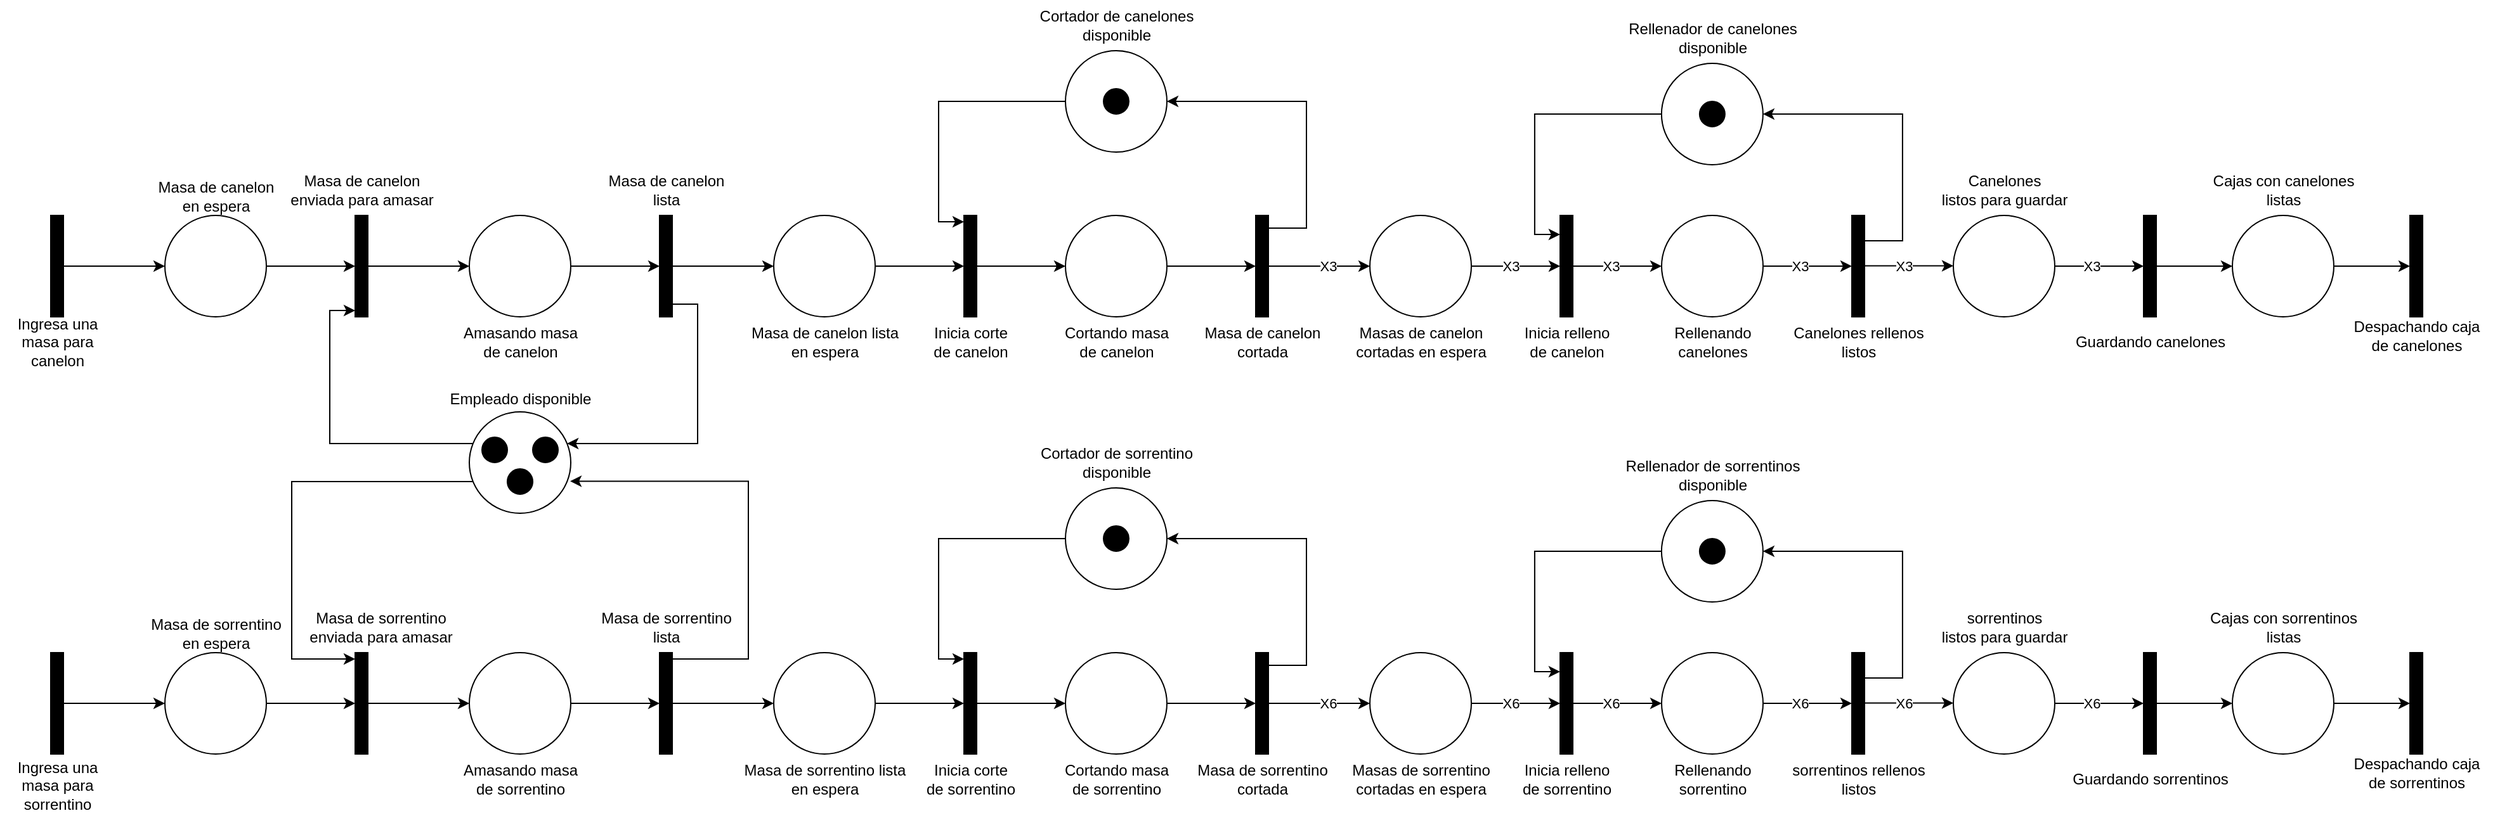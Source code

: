 <mxfile version="24.8.3">
  <diagram name="Page-1" id="ezrzcMbxNbt7FEVQFdce">
    <mxGraphModel dx="2607" dy="1318" grid="1" gridSize="10" guides="1" tooltips="1" connect="1" arrows="1" fold="1" page="1" pageScale="1" pageWidth="1400" pageHeight="850" math="0" shadow="0">
      <root>
        <mxCell id="0" />
        <mxCell id="1" parent="0" />
        <mxCell id="zFvjHUXD-oqokfdrNkOI-3" value="" style="edgeStyle=orthogonalEdgeStyle;rounded=0;orthogonalLoop=1;jettySize=auto;html=1;curved=0;" edge="1" parent="1" source="zFvjHUXD-oqokfdrNkOI-1" target="zFvjHUXD-oqokfdrNkOI-2">
          <mxGeometry relative="1" as="geometry" />
        </mxCell>
        <mxCell id="zFvjHUXD-oqokfdrNkOI-1" value="" style="html=1;points=[[0,0,0,0,5],[0,1,0,0,-5],[1,0,0,0,5],[1,1,0,0,-5]];perimeter=orthogonalPerimeter;outlineConnect=0;targetShapes=umlLifeline;portConstraint=eastwest;newEdgeStyle={&quot;curved&quot;:0,&quot;rounded&quot;:0};fillColor=#000000;" vertex="1" parent="1">
          <mxGeometry x="530" y="190" width="10" height="80" as="geometry" />
        </mxCell>
        <mxCell id="zFvjHUXD-oqokfdrNkOI-5" value="" style="edgeStyle=orthogonalEdgeStyle;rounded=0;orthogonalLoop=1;jettySize=auto;html=1;" edge="1" parent="1" source="zFvjHUXD-oqokfdrNkOI-2" target="zFvjHUXD-oqokfdrNkOI-4">
          <mxGeometry relative="1" as="geometry" />
        </mxCell>
        <mxCell id="zFvjHUXD-oqokfdrNkOI-2" value="" style="ellipse;whiteSpace=wrap;html=1;aspect=fixed;" vertex="1" parent="1">
          <mxGeometry x="620" y="190" width="80" height="80" as="geometry" />
        </mxCell>
        <mxCell id="zFvjHUXD-oqokfdrNkOI-9" value="" style="edgeStyle=orthogonalEdgeStyle;rounded=0;orthogonalLoop=1;jettySize=auto;html=1;curved=0;" edge="1" parent="1" source="zFvjHUXD-oqokfdrNkOI-4" target="zFvjHUXD-oqokfdrNkOI-7">
          <mxGeometry relative="1" as="geometry" />
        </mxCell>
        <mxCell id="zFvjHUXD-oqokfdrNkOI-4" value="" style="html=1;points=[[0,0,0,0,5],[0,1,0,0,-5],[1,0,0,0,5],[1,1,0,0,-5]];perimeter=orthogonalPerimeter;outlineConnect=0;targetShapes=umlLifeline;portConstraint=eastwest;newEdgeStyle={&quot;curved&quot;:0,&quot;rounded&quot;:0};fillColor=#000000;" vertex="1" parent="1">
          <mxGeometry x="770" y="190" width="10" height="80" as="geometry" />
        </mxCell>
        <mxCell id="zFvjHUXD-oqokfdrNkOI-6" value="" style="edgeStyle=orthogonalEdgeStyle;rounded=0;orthogonalLoop=1;jettySize=auto;html=1;" edge="1" source="zFvjHUXD-oqokfdrNkOI-7" target="zFvjHUXD-oqokfdrNkOI-8" parent="1">
          <mxGeometry relative="1" as="geometry" />
        </mxCell>
        <mxCell id="zFvjHUXD-oqokfdrNkOI-7" value="" style="ellipse;whiteSpace=wrap;html=1;aspect=fixed;" vertex="1" parent="1">
          <mxGeometry x="860" y="190" width="80" height="80" as="geometry" />
        </mxCell>
        <mxCell id="zFvjHUXD-oqokfdrNkOI-17" style="edgeStyle=orthogonalEdgeStyle;rounded=0;orthogonalLoop=1;jettySize=auto;html=1;curved=0;" edge="1" parent="1" source="zFvjHUXD-oqokfdrNkOI-8" target="zFvjHUXD-oqokfdrNkOI-10">
          <mxGeometry relative="1" as="geometry">
            <Array as="points">
              <mxPoint x="1040" y="260" />
              <mxPoint x="1040" y="370" />
            </Array>
          </mxGeometry>
        </mxCell>
        <mxCell id="zFvjHUXD-oqokfdrNkOI-21" value="" style="edgeStyle=orthogonalEdgeStyle;rounded=0;orthogonalLoop=1;jettySize=auto;html=1;curved=0;" edge="1" parent="1" source="zFvjHUXD-oqokfdrNkOI-8" target="zFvjHUXD-oqokfdrNkOI-18">
          <mxGeometry relative="1" as="geometry" />
        </mxCell>
        <mxCell id="zFvjHUXD-oqokfdrNkOI-8" value="" style="html=1;points=[[0,0,0,0,5],[0,1,0,0,-5],[1,0,0,0,5],[1,1,0,0,-5]];perimeter=orthogonalPerimeter;outlineConnect=0;targetShapes=umlLifeline;portConstraint=eastwest;newEdgeStyle={&quot;curved&quot;:0,&quot;rounded&quot;:0};fillColor=#000000;" vertex="1" parent="1">
          <mxGeometry x="1010" y="190" width="10" height="80" as="geometry" />
        </mxCell>
        <mxCell id="zFvjHUXD-oqokfdrNkOI-10" value="" style="ellipse;whiteSpace=wrap;html=1;aspect=fixed;" vertex="1" parent="1">
          <mxGeometry x="860" y="345" width="80" height="80" as="geometry" />
        </mxCell>
        <mxCell id="zFvjHUXD-oqokfdrNkOI-11" value="" style="ellipse;whiteSpace=wrap;html=1;aspect=fixed;fillColor=#000000;" vertex="1" parent="1">
          <mxGeometry x="870" y="365" width="20" height="20" as="geometry" />
        </mxCell>
        <mxCell id="zFvjHUXD-oqokfdrNkOI-12" value="" style="ellipse;whiteSpace=wrap;html=1;aspect=fixed;fillColor=#000000;" vertex="1" parent="1">
          <mxGeometry x="910" y="365" width="20" height="20" as="geometry" />
        </mxCell>
        <mxCell id="zFvjHUXD-oqokfdrNkOI-15" value="" style="ellipse;whiteSpace=wrap;html=1;aspect=fixed;fillColor=#000000;" vertex="1" parent="1">
          <mxGeometry x="890" y="390" width="20" height="20" as="geometry" />
        </mxCell>
        <mxCell id="zFvjHUXD-oqokfdrNkOI-16" style="edgeStyle=orthogonalEdgeStyle;rounded=0;orthogonalLoop=1;jettySize=auto;html=1;entryX=0;entryY=1;entryDx=0;entryDy=-5;entryPerimeter=0;" edge="1" parent="1" source="zFvjHUXD-oqokfdrNkOI-10" target="zFvjHUXD-oqokfdrNkOI-4">
          <mxGeometry relative="1" as="geometry">
            <Array as="points">
              <mxPoint x="750" y="370" />
              <mxPoint x="750" y="265" />
            </Array>
          </mxGeometry>
        </mxCell>
        <mxCell id="zFvjHUXD-oqokfdrNkOI-18" value="" style="ellipse;whiteSpace=wrap;html=1;aspect=fixed;" vertex="1" parent="1">
          <mxGeometry x="1100" y="190" width="80" height="80" as="geometry" />
        </mxCell>
        <mxCell id="zFvjHUXD-oqokfdrNkOI-19" value="" style="edgeStyle=orthogonalEdgeStyle;rounded=0;orthogonalLoop=1;jettySize=auto;html=1;" edge="1" source="zFvjHUXD-oqokfdrNkOI-18" target="zFvjHUXD-oqokfdrNkOI-20" parent="1">
          <mxGeometry relative="1" as="geometry" />
        </mxCell>
        <mxCell id="zFvjHUXD-oqokfdrNkOI-25" value="" style="edgeStyle=orthogonalEdgeStyle;rounded=0;orthogonalLoop=1;jettySize=auto;html=1;curved=0;" edge="1" parent="1" source="zFvjHUXD-oqokfdrNkOI-20" target="zFvjHUXD-oqokfdrNkOI-22">
          <mxGeometry relative="1" as="geometry" />
        </mxCell>
        <mxCell id="zFvjHUXD-oqokfdrNkOI-20" value="" style="html=1;points=[[0,0,0,0,5],[0,1,0,0,-5],[1,0,0,0,5],[1,1,0,0,-5]];perimeter=orthogonalPerimeter;outlineConnect=0;targetShapes=umlLifeline;portConstraint=eastwest;newEdgeStyle={&quot;curved&quot;:0,&quot;rounded&quot;:0};fillColor=#000000;" vertex="1" parent="1">
          <mxGeometry x="1250" y="190" width="10" height="80" as="geometry" />
        </mxCell>
        <mxCell id="zFvjHUXD-oqokfdrNkOI-22" value="" style="ellipse;whiteSpace=wrap;html=1;aspect=fixed;" vertex="1" parent="1">
          <mxGeometry x="1330" y="190" width="80" height="80" as="geometry" />
        </mxCell>
        <mxCell id="zFvjHUXD-oqokfdrNkOI-23" value="" style="edgeStyle=orthogonalEdgeStyle;rounded=0;orthogonalLoop=1;jettySize=auto;html=1;" edge="1" parent="1" source="zFvjHUXD-oqokfdrNkOI-22" target="zFvjHUXD-oqokfdrNkOI-24">
          <mxGeometry relative="1" as="geometry" />
        </mxCell>
        <mxCell id="zFvjHUXD-oqokfdrNkOI-28" style="edgeStyle=orthogonalEdgeStyle;rounded=0;orthogonalLoop=1;jettySize=auto;html=1;curved=0;entryX=1;entryY=0.5;entryDx=0;entryDy=0;" edge="1" parent="1" source="zFvjHUXD-oqokfdrNkOI-24" target="zFvjHUXD-oqokfdrNkOI-26">
          <mxGeometry relative="1" as="geometry">
            <Array as="points">
              <mxPoint x="1520" y="200" />
              <mxPoint x="1520" y="100" />
            </Array>
          </mxGeometry>
        </mxCell>
        <mxCell id="zFvjHUXD-oqokfdrNkOI-36" value="" style="edgeStyle=orthogonalEdgeStyle;rounded=0;orthogonalLoop=1;jettySize=auto;html=1;curved=0;" edge="1" parent="1" source="zFvjHUXD-oqokfdrNkOI-24" target="zFvjHUXD-oqokfdrNkOI-33">
          <mxGeometry relative="1" as="geometry" />
        </mxCell>
        <mxCell id="zFvjHUXD-oqokfdrNkOI-47" value="X3" style="edgeLabel;html=1;align=center;verticalAlign=middle;resizable=0;points=[];" vertex="1" connectable="0" parent="zFvjHUXD-oqokfdrNkOI-36">
          <mxGeometry x="0.175" relative="1" as="geometry">
            <mxPoint as="offset" />
          </mxGeometry>
        </mxCell>
        <mxCell id="zFvjHUXD-oqokfdrNkOI-24" value="" style="html=1;points=[[0,0,0,0,5],[0,1,0,0,-5],[1,0,0,0,5],[1,1,0,0,-5]];perimeter=orthogonalPerimeter;outlineConnect=0;targetShapes=umlLifeline;portConstraint=eastwest;newEdgeStyle={&quot;curved&quot;:0,&quot;rounded&quot;:0};fillColor=#000000;" vertex="1" parent="1">
          <mxGeometry x="1480" y="190" width="10" height="80" as="geometry" />
        </mxCell>
        <mxCell id="zFvjHUXD-oqokfdrNkOI-26" value="" style="ellipse;whiteSpace=wrap;html=1;aspect=fixed;" vertex="1" parent="1">
          <mxGeometry x="1330" y="60" width="80" height="80" as="geometry" />
        </mxCell>
        <mxCell id="zFvjHUXD-oqokfdrNkOI-27" value="" style="ellipse;whiteSpace=wrap;html=1;aspect=fixed;fillColor=#000000;" vertex="1" parent="1">
          <mxGeometry x="1360" y="90" width="20" height="20" as="geometry" />
        </mxCell>
        <mxCell id="zFvjHUXD-oqokfdrNkOI-29" style="edgeStyle=orthogonalEdgeStyle;rounded=0;orthogonalLoop=1;jettySize=auto;html=1;entryX=0;entryY=0;entryDx=0;entryDy=5;entryPerimeter=0;" edge="1" parent="1" source="zFvjHUXD-oqokfdrNkOI-26" target="zFvjHUXD-oqokfdrNkOI-20">
          <mxGeometry relative="1" as="geometry">
            <Array as="points">
              <mxPoint x="1230" y="100" />
              <mxPoint x="1230" y="195" />
            </Array>
          </mxGeometry>
        </mxCell>
        <mxCell id="zFvjHUXD-oqokfdrNkOI-33" value="" style="ellipse;whiteSpace=wrap;html=1;aspect=fixed;" vertex="1" parent="1">
          <mxGeometry x="1570" y="190" width="80" height="80" as="geometry" />
        </mxCell>
        <mxCell id="zFvjHUXD-oqokfdrNkOI-34" value="" style="edgeStyle=orthogonalEdgeStyle;rounded=0;orthogonalLoop=1;jettySize=auto;html=1;" edge="1" source="zFvjHUXD-oqokfdrNkOI-33" target="zFvjHUXD-oqokfdrNkOI-35" parent="1">
          <mxGeometry relative="1" as="geometry" />
        </mxCell>
        <mxCell id="zFvjHUXD-oqokfdrNkOI-48" value="X3" style="edgeLabel;html=1;align=center;verticalAlign=middle;resizable=0;points=[];" vertex="1" connectable="0" parent="zFvjHUXD-oqokfdrNkOI-34">
          <mxGeometry x="-0.133" y="-1" relative="1" as="geometry">
            <mxPoint y="-1" as="offset" />
          </mxGeometry>
        </mxCell>
        <mxCell id="zFvjHUXD-oqokfdrNkOI-40" value="" style="edgeStyle=orthogonalEdgeStyle;rounded=0;orthogonalLoop=1;jettySize=auto;html=1;curved=0;" edge="1" parent="1" source="zFvjHUXD-oqokfdrNkOI-35" target="zFvjHUXD-oqokfdrNkOI-37">
          <mxGeometry relative="1" as="geometry" />
        </mxCell>
        <mxCell id="zFvjHUXD-oqokfdrNkOI-50" value="X3" style="edgeLabel;html=1;align=center;verticalAlign=middle;resizable=0;points=[];" vertex="1" connectable="0" parent="zFvjHUXD-oqokfdrNkOI-40">
          <mxGeometry x="-0.147" y="1" relative="1" as="geometry">
            <mxPoint y="1" as="offset" />
          </mxGeometry>
        </mxCell>
        <mxCell id="zFvjHUXD-oqokfdrNkOI-35" value="" style="html=1;points=[[0,0,0,0,5],[0,1,0,0,-5],[1,0,0,0,5],[1,1,0,0,-5]];perimeter=orthogonalPerimeter;outlineConnect=0;targetShapes=umlLifeline;portConstraint=eastwest;newEdgeStyle={&quot;curved&quot;:0,&quot;rounded&quot;:0};fillColor=#000000;" vertex="1" parent="1">
          <mxGeometry x="1720" y="190" width="10" height="80" as="geometry" />
        </mxCell>
        <mxCell id="zFvjHUXD-oqokfdrNkOI-37" value="" style="ellipse;whiteSpace=wrap;html=1;aspect=fixed;" vertex="1" parent="1">
          <mxGeometry x="1800" y="190" width="80" height="80" as="geometry" />
        </mxCell>
        <mxCell id="zFvjHUXD-oqokfdrNkOI-38" value="" style="edgeStyle=orthogonalEdgeStyle;rounded=0;orthogonalLoop=1;jettySize=auto;html=1;" edge="1" source="zFvjHUXD-oqokfdrNkOI-37" target="zFvjHUXD-oqokfdrNkOI-39" parent="1">
          <mxGeometry relative="1" as="geometry" />
        </mxCell>
        <mxCell id="zFvjHUXD-oqokfdrNkOI-52" value="X3" style="edgeLabel;html=1;align=center;verticalAlign=middle;resizable=0;points=[];" vertex="1" connectable="0" parent="zFvjHUXD-oqokfdrNkOI-38">
          <mxGeometry x="-0.174" relative="1" as="geometry">
            <mxPoint as="offset" />
          </mxGeometry>
        </mxCell>
        <mxCell id="zFvjHUXD-oqokfdrNkOI-39" value="" style="html=1;points=[[0,0,0,0,5],[0,1,0,0,-5],[1,0,0,0,5],[1,1,0,0,-5]];perimeter=orthogonalPerimeter;outlineConnect=0;targetShapes=umlLifeline;portConstraint=eastwest;newEdgeStyle={&quot;curved&quot;:0,&quot;rounded&quot;:0};fillColor=#000000;" vertex="1" parent="1">
          <mxGeometry x="1950" y="190" width="10" height="80" as="geometry" />
        </mxCell>
        <mxCell id="zFvjHUXD-oqokfdrNkOI-41" style="edgeStyle=orthogonalEdgeStyle;rounded=0;orthogonalLoop=1;jettySize=auto;html=1;curved=0;entryX=1;entryY=0.5;entryDx=0;entryDy=0;" edge="1" target="zFvjHUXD-oqokfdrNkOI-42" parent="1">
          <mxGeometry relative="1" as="geometry">
            <mxPoint x="1959.94" y="210" as="sourcePoint" />
            <Array as="points">
              <mxPoint x="1989.94" y="210" />
              <mxPoint x="1989.94" y="110" />
            </Array>
          </mxGeometry>
        </mxCell>
        <mxCell id="zFvjHUXD-oqokfdrNkOI-42" value="" style="ellipse;whiteSpace=wrap;html=1;aspect=fixed;" vertex="1" parent="1">
          <mxGeometry x="1799.94" y="70" width="80" height="80" as="geometry" />
        </mxCell>
        <mxCell id="zFvjHUXD-oqokfdrNkOI-44" style="edgeStyle=orthogonalEdgeStyle;rounded=0;orthogonalLoop=1;jettySize=auto;html=1;entryX=0;entryY=0;entryDx=0;entryDy=5;entryPerimeter=0;" edge="1" source="zFvjHUXD-oqokfdrNkOI-42" parent="1">
          <mxGeometry relative="1" as="geometry">
            <mxPoint x="1719.94" y="205" as="targetPoint" />
            <Array as="points">
              <mxPoint x="1699.94" y="110" />
              <mxPoint x="1699.94" y="205" />
            </Array>
          </mxGeometry>
        </mxCell>
        <mxCell id="zFvjHUXD-oqokfdrNkOI-46" value="" style="ellipse;whiteSpace=wrap;html=1;aspect=fixed;fillColor=#000000;" vertex="1" parent="1">
          <mxGeometry x="1829.94" y="100" width="20" height="20" as="geometry" />
        </mxCell>
        <mxCell id="zFvjHUXD-oqokfdrNkOI-57" value="" style="ellipse;whiteSpace=wrap;html=1;aspect=fixed;" vertex="1" parent="1">
          <mxGeometry x="2030" y="190" width="80" height="80" as="geometry" />
        </mxCell>
        <mxCell id="zFvjHUXD-oqokfdrNkOI-58" value="" style="edgeStyle=orthogonalEdgeStyle;rounded=0;orthogonalLoop=1;jettySize=auto;html=1;" edge="1" source="zFvjHUXD-oqokfdrNkOI-57" target="zFvjHUXD-oqokfdrNkOI-60" parent="1">
          <mxGeometry relative="1" as="geometry" />
        </mxCell>
        <mxCell id="zFvjHUXD-oqokfdrNkOI-59" value="X3" style="edgeLabel;html=1;align=center;verticalAlign=middle;resizable=0;points=[];" vertex="1" connectable="0" parent="zFvjHUXD-oqokfdrNkOI-58">
          <mxGeometry x="-0.174" relative="1" as="geometry">
            <mxPoint as="offset" />
          </mxGeometry>
        </mxCell>
        <mxCell id="zFvjHUXD-oqokfdrNkOI-66" value="" style="edgeStyle=orthogonalEdgeStyle;rounded=0;orthogonalLoop=1;jettySize=auto;html=1;curved=0;" edge="1" parent="1" source="zFvjHUXD-oqokfdrNkOI-60" target="zFvjHUXD-oqokfdrNkOI-65">
          <mxGeometry relative="1" as="geometry" />
        </mxCell>
        <mxCell id="zFvjHUXD-oqokfdrNkOI-60" value="" style="html=1;points=[[0,0,0,0,5],[0,1,0,0,-5],[1,0,0,0,5],[1,1,0,0,-5]];perimeter=orthogonalPerimeter;outlineConnect=0;targetShapes=umlLifeline;portConstraint=eastwest;newEdgeStyle={&quot;curved&quot;:0,&quot;rounded&quot;:0};fillColor=#000000;" vertex="1" parent="1">
          <mxGeometry x="2180" y="190" width="10" height="80" as="geometry" />
        </mxCell>
        <mxCell id="zFvjHUXD-oqokfdrNkOI-63" value="" style="edgeStyle=orthogonalEdgeStyle;rounded=0;orthogonalLoop=1;jettySize=auto;html=1;" edge="1" parent="1">
          <mxGeometry relative="1" as="geometry">
            <mxPoint x="1960" y="229.76" as="sourcePoint" />
            <mxPoint x="2030" y="229.76" as="targetPoint" />
          </mxGeometry>
        </mxCell>
        <mxCell id="zFvjHUXD-oqokfdrNkOI-64" value="X3" style="edgeLabel;html=1;align=center;verticalAlign=middle;resizable=0;points=[];" vertex="1" connectable="0" parent="zFvjHUXD-oqokfdrNkOI-63">
          <mxGeometry x="-0.133" y="-1" relative="1" as="geometry">
            <mxPoint y="-1" as="offset" />
          </mxGeometry>
        </mxCell>
        <mxCell id="zFvjHUXD-oqokfdrNkOI-68" value="" style="edgeStyle=orthogonalEdgeStyle;rounded=0;orthogonalLoop=1;jettySize=auto;html=1;" edge="1" parent="1" source="zFvjHUXD-oqokfdrNkOI-65" target="zFvjHUXD-oqokfdrNkOI-67">
          <mxGeometry relative="1" as="geometry" />
        </mxCell>
        <mxCell id="zFvjHUXD-oqokfdrNkOI-65" value="" style="ellipse;whiteSpace=wrap;html=1;aspect=fixed;" vertex="1" parent="1">
          <mxGeometry x="2250" y="190" width="80" height="80" as="geometry" />
        </mxCell>
        <mxCell id="zFvjHUXD-oqokfdrNkOI-67" value="" style="html=1;points=[[0,0,0,0,5],[0,1,0,0,-5],[1,0,0,0,5],[1,1,0,0,-5]];perimeter=orthogonalPerimeter;outlineConnect=0;targetShapes=umlLifeline;portConstraint=eastwest;newEdgeStyle={&quot;curved&quot;:0,&quot;rounded&quot;:0};fillColor=#000000;" vertex="1" parent="1">
          <mxGeometry x="2390" y="190" width="10" height="80" as="geometry" />
        </mxCell>
        <mxCell id="zFvjHUXD-oqokfdrNkOI-116" value="&lt;div&gt;Ingresa una&lt;/div&gt;&lt;div&gt;masa para&lt;/div&gt;&lt;div&gt;canelon&lt;br&gt;&lt;/div&gt;" style="text;html=1;align=center;verticalAlign=middle;resizable=0;points=[];autosize=1;strokeColor=none;fillColor=none;" vertex="1" parent="1">
          <mxGeometry x="490" y="260" width="90" height="60" as="geometry" />
        </mxCell>
        <mxCell id="zFvjHUXD-oqokfdrNkOI-117" value="&lt;div&gt;Masa de canelon&lt;/div&gt;&lt;div&gt;en espera&lt;/div&gt;" style="text;html=1;align=center;verticalAlign=middle;resizable=0;points=[];autosize=1;strokeColor=none;fillColor=none;" vertex="1" parent="1">
          <mxGeometry x="600" y="155" width="120" height="40" as="geometry" />
        </mxCell>
        <mxCell id="zFvjHUXD-oqokfdrNkOI-118" value="&lt;div&gt;Masa de canelon&lt;/div&gt;&lt;div&gt;enviada para amasar&lt;br&gt;&lt;/div&gt;" style="text;html=1;align=center;verticalAlign=middle;resizable=0;points=[];autosize=1;strokeColor=none;fillColor=none;" vertex="1" parent="1">
          <mxGeometry x="705" y="150" width="140" height="40" as="geometry" />
        </mxCell>
        <mxCell id="zFvjHUXD-oqokfdrNkOI-119" value="&lt;div&gt;Amasando masa&lt;/div&gt;&lt;div&gt;de canelon&lt;br&gt;&lt;/div&gt;" style="text;html=1;align=center;verticalAlign=middle;resizable=0;points=[];autosize=1;strokeColor=none;fillColor=none;" vertex="1" parent="1">
          <mxGeometry x="840" y="270" width="120" height="40" as="geometry" />
        </mxCell>
        <mxCell id="zFvjHUXD-oqokfdrNkOI-120" value="&lt;div&gt;Masa de canelon&lt;/div&gt;&lt;div&gt;lista&lt;br&gt;&lt;/div&gt;" style="text;html=1;align=center;verticalAlign=middle;resizable=0;points=[];autosize=1;strokeColor=none;fillColor=none;" vertex="1" parent="1">
          <mxGeometry x="955" y="150" width="120" height="40" as="geometry" />
        </mxCell>
        <mxCell id="zFvjHUXD-oqokfdrNkOI-121" value="&lt;div&gt;Masa de canelon lista&lt;br&gt;&lt;/div&gt;&lt;div&gt;en espera&lt;/div&gt;" style="text;html=1;align=center;verticalAlign=middle;resizable=0;points=[];autosize=1;strokeColor=none;fillColor=none;" vertex="1" parent="1">
          <mxGeometry x="1070" y="270" width="140" height="40" as="geometry" />
        </mxCell>
        <mxCell id="zFvjHUXD-oqokfdrNkOI-122" value="Empleado disponible" style="text;html=1;align=center;verticalAlign=middle;resizable=0;points=[];autosize=1;strokeColor=none;fillColor=none;" vertex="1" parent="1">
          <mxGeometry x="830" y="320" width="140" height="30" as="geometry" />
        </mxCell>
        <mxCell id="zFvjHUXD-oqokfdrNkOI-123" value="&lt;div&gt;Inicia corte&lt;/div&gt;&lt;div&gt;de canelon&lt;br&gt;&lt;/div&gt;" style="text;html=1;align=center;verticalAlign=middle;resizable=0;points=[];autosize=1;strokeColor=none;fillColor=none;" vertex="1" parent="1">
          <mxGeometry x="1215" y="270" width="80" height="40" as="geometry" />
        </mxCell>
        <mxCell id="zFvjHUXD-oqokfdrNkOI-124" value="&lt;div&gt;Cortando masa&lt;/div&gt;&lt;div&gt;de canelon&lt;br&gt;&lt;/div&gt;" style="text;html=1;align=center;verticalAlign=middle;resizable=0;points=[];autosize=1;strokeColor=none;fillColor=none;" vertex="1" parent="1">
          <mxGeometry x="1315" y="270" width="110" height="40" as="geometry" />
        </mxCell>
        <mxCell id="zFvjHUXD-oqokfdrNkOI-126" value="&lt;div&gt;Masa de canelon&lt;/div&gt;&lt;div&gt;cortada&lt;br&gt;&lt;/div&gt;" style="text;html=1;align=center;verticalAlign=middle;resizable=0;points=[];autosize=1;strokeColor=none;fillColor=none;" vertex="1" parent="1">
          <mxGeometry x="1425" y="270" width="120" height="40" as="geometry" />
        </mxCell>
        <mxCell id="zFvjHUXD-oqokfdrNkOI-127" value="&lt;div&gt;Cortador de canelones&lt;/div&gt;&lt;div&gt;disponible&lt;br&gt;&lt;/div&gt;" style="text;html=1;align=center;verticalAlign=middle;resizable=0;points=[];autosize=1;strokeColor=none;fillColor=none;" vertex="1" parent="1">
          <mxGeometry x="1295" y="20" width="150" height="40" as="geometry" />
        </mxCell>
        <mxCell id="zFvjHUXD-oqokfdrNkOI-128" value="&lt;div&gt;Masas de canelon&lt;/div&gt;&lt;div&gt;cortadas en espera&lt;br&gt;&lt;/div&gt;" style="text;html=1;align=center;verticalAlign=middle;resizable=0;points=[];autosize=1;strokeColor=none;fillColor=none;" vertex="1" parent="1">
          <mxGeometry x="1545" y="270" width="130" height="40" as="geometry" />
        </mxCell>
        <mxCell id="zFvjHUXD-oqokfdrNkOI-129" value="&lt;div&gt;Inicia relleno&lt;/div&gt;&lt;div&gt;de canelon&lt;br&gt;&lt;/div&gt;" style="text;html=1;align=center;verticalAlign=middle;resizable=0;points=[];autosize=1;strokeColor=none;fillColor=none;" vertex="1" parent="1">
          <mxGeometry x="1680" y="270" width="90" height="40" as="geometry" />
        </mxCell>
        <mxCell id="zFvjHUXD-oqokfdrNkOI-130" value="&lt;div&gt;Rellenando&lt;/div&gt;&lt;div&gt;canelones&lt;br&gt;&lt;/div&gt;" style="text;html=1;align=center;verticalAlign=middle;resizable=0;points=[];autosize=1;strokeColor=none;fillColor=none;" vertex="1" parent="1">
          <mxGeometry x="1795" y="270" width="90" height="40" as="geometry" />
        </mxCell>
        <mxCell id="zFvjHUXD-oqokfdrNkOI-131" value="&lt;div&gt;Canelones rellenos&lt;/div&gt;&lt;div&gt;listos&lt;br&gt;&lt;/div&gt;" style="text;html=1;align=center;verticalAlign=middle;resizable=0;points=[];autosize=1;strokeColor=none;fillColor=none;" vertex="1" parent="1">
          <mxGeometry x="1890" y="270" width="130" height="40" as="geometry" />
        </mxCell>
        <mxCell id="zFvjHUXD-oqokfdrNkOI-132" value="&lt;div&gt;Rellenador de canelones&lt;/div&gt;&lt;div&gt;disponible&lt;br&gt;&lt;/div&gt;" style="text;html=1;align=center;verticalAlign=middle;resizable=0;points=[];autosize=1;strokeColor=none;fillColor=none;" vertex="1" parent="1">
          <mxGeometry x="1760" y="30" width="160" height="40" as="geometry" />
        </mxCell>
        <mxCell id="zFvjHUXD-oqokfdrNkOI-133" value="&lt;div&gt;Canelones&lt;/div&gt;&lt;div&gt;listos para guardar&lt;br&gt;&lt;/div&gt;" style="text;html=1;align=center;verticalAlign=middle;resizable=0;points=[];autosize=1;strokeColor=none;fillColor=none;" vertex="1" parent="1">
          <mxGeometry x="2005" y="150" width="130" height="40" as="geometry" />
        </mxCell>
        <mxCell id="zFvjHUXD-oqokfdrNkOI-134" value="Guardando canelones" style="text;html=1;align=center;verticalAlign=middle;resizable=0;points=[];autosize=1;strokeColor=none;fillColor=none;" vertex="1" parent="1">
          <mxGeometry x="2110" y="275" width="150" height="30" as="geometry" />
        </mxCell>
        <mxCell id="zFvjHUXD-oqokfdrNkOI-135" value="&lt;div&gt;Cajas con canelones&lt;/div&gt;&lt;div&gt;listas&lt;br&gt;&lt;/div&gt;" style="text;html=1;align=center;verticalAlign=middle;resizable=0;points=[];autosize=1;strokeColor=none;fillColor=none;" vertex="1" parent="1">
          <mxGeometry x="2220" y="150" width="140" height="40" as="geometry" />
        </mxCell>
        <mxCell id="zFvjHUXD-oqokfdrNkOI-136" value="&lt;div&gt;Despachando caja&lt;/div&gt;&lt;div&gt;de canelones&lt;br&gt;&lt;/div&gt;" style="text;html=1;align=center;verticalAlign=middle;resizable=0;points=[];autosize=1;strokeColor=none;fillColor=none;" vertex="1" parent="1">
          <mxGeometry x="2330" y="265" width="130" height="40" as="geometry" />
        </mxCell>
        <mxCell id="zFvjHUXD-oqokfdrNkOI-137" value="" style="edgeStyle=orthogonalEdgeStyle;rounded=0;orthogonalLoop=1;jettySize=auto;html=1;curved=0;" edge="1" parent="1" source="zFvjHUXD-oqokfdrNkOI-138" target="zFvjHUXD-oqokfdrNkOI-140">
          <mxGeometry relative="1" as="geometry" />
        </mxCell>
        <mxCell id="zFvjHUXD-oqokfdrNkOI-138" value="" style="html=1;points=[[0,0,0,0,5],[0,1,0,0,-5],[1,0,0,0,5],[1,1,0,0,-5]];perimeter=orthogonalPerimeter;outlineConnect=0;targetShapes=umlLifeline;portConstraint=eastwest;newEdgeStyle={&quot;curved&quot;:0,&quot;rounded&quot;:0};fillColor=#000000;" vertex="1" parent="1">
          <mxGeometry x="530" y="535" width="10" height="80" as="geometry" />
        </mxCell>
        <mxCell id="zFvjHUXD-oqokfdrNkOI-139" value="" style="edgeStyle=orthogonalEdgeStyle;rounded=0;orthogonalLoop=1;jettySize=auto;html=1;" edge="1" parent="1" source="zFvjHUXD-oqokfdrNkOI-140" target="zFvjHUXD-oqokfdrNkOI-142">
          <mxGeometry relative="1" as="geometry" />
        </mxCell>
        <mxCell id="zFvjHUXD-oqokfdrNkOI-140" value="" style="ellipse;whiteSpace=wrap;html=1;aspect=fixed;" vertex="1" parent="1">
          <mxGeometry x="620" y="535" width="80" height="80" as="geometry" />
        </mxCell>
        <mxCell id="zFvjHUXD-oqokfdrNkOI-141" value="" style="edgeStyle=orthogonalEdgeStyle;rounded=0;orthogonalLoop=1;jettySize=auto;html=1;curved=0;" edge="1" parent="1" source="zFvjHUXD-oqokfdrNkOI-142" target="zFvjHUXD-oqokfdrNkOI-144">
          <mxGeometry relative="1" as="geometry" />
        </mxCell>
        <mxCell id="zFvjHUXD-oqokfdrNkOI-142" value="" style="html=1;points=[[0,0,0,0,5],[0,1,0,0,-5],[1,0,0,0,5],[1,1,0,0,-5]];perimeter=orthogonalPerimeter;outlineConnect=0;targetShapes=umlLifeline;portConstraint=eastwest;newEdgeStyle={&quot;curved&quot;:0,&quot;rounded&quot;:0};fillColor=#000000;" vertex="1" parent="1">
          <mxGeometry x="770" y="535" width="10" height="80" as="geometry" />
        </mxCell>
        <mxCell id="zFvjHUXD-oqokfdrNkOI-143" value="" style="edgeStyle=orthogonalEdgeStyle;rounded=0;orthogonalLoop=1;jettySize=auto;html=1;" edge="1" parent="1" source="zFvjHUXD-oqokfdrNkOI-144" target="zFvjHUXD-oqokfdrNkOI-146">
          <mxGeometry relative="1" as="geometry" />
        </mxCell>
        <mxCell id="zFvjHUXD-oqokfdrNkOI-144" value="" style="ellipse;whiteSpace=wrap;html=1;aspect=fixed;" vertex="1" parent="1">
          <mxGeometry x="860" y="535" width="80" height="80" as="geometry" />
        </mxCell>
        <mxCell id="zFvjHUXD-oqokfdrNkOI-145" value="" style="edgeStyle=orthogonalEdgeStyle;rounded=0;orthogonalLoop=1;jettySize=auto;html=1;curved=0;" edge="1" parent="1" source="zFvjHUXD-oqokfdrNkOI-146" target="zFvjHUXD-oqokfdrNkOI-147">
          <mxGeometry relative="1" as="geometry" />
        </mxCell>
        <mxCell id="zFvjHUXD-oqokfdrNkOI-146" value="" style="html=1;points=[[0,0,0,0,5],[0,1,0,0,-5],[1,0,0,0,5],[1,1,0,0,-5]];perimeter=orthogonalPerimeter;outlineConnect=0;targetShapes=umlLifeline;portConstraint=eastwest;newEdgeStyle={&quot;curved&quot;:0,&quot;rounded&quot;:0};fillColor=#000000;" vertex="1" parent="1">
          <mxGeometry x="1010" y="535" width="10" height="80" as="geometry" />
        </mxCell>
        <mxCell id="zFvjHUXD-oqokfdrNkOI-147" value="" style="ellipse;whiteSpace=wrap;html=1;aspect=fixed;" vertex="1" parent="1">
          <mxGeometry x="1100" y="535" width="80" height="80" as="geometry" />
        </mxCell>
        <mxCell id="zFvjHUXD-oqokfdrNkOI-148" value="" style="edgeStyle=orthogonalEdgeStyle;rounded=0;orthogonalLoop=1;jettySize=auto;html=1;" edge="1" parent="1" source="zFvjHUXD-oqokfdrNkOI-147" target="zFvjHUXD-oqokfdrNkOI-150">
          <mxGeometry relative="1" as="geometry" />
        </mxCell>
        <mxCell id="zFvjHUXD-oqokfdrNkOI-149" value="" style="edgeStyle=orthogonalEdgeStyle;rounded=0;orthogonalLoop=1;jettySize=auto;html=1;curved=0;" edge="1" parent="1" source="zFvjHUXD-oqokfdrNkOI-150" target="zFvjHUXD-oqokfdrNkOI-151">
          <mxGeometry relative="1" as="geometry" />
        </mxCell>
        <mxCell id="zFvjHUXD-oqokfdrNkOI-150" value="" style="html=1;points=[[0,0,0,0,5],[0,1,0,0,-5],[1,0,0,0,5],[1,1,0,0,-5]];perimeter=orthogonalPerimeter;outlineConnect=0;targetShapes=umlLifeline;portConstraint=eastwest;newEdgeStyle={&quot;curved&quot;:0,&quot;rounded&quot;:0};fillColor=#000000;" vertex="1" parent="1">
          <mxGeometry x="1250" y="535" width="10" height="80" as="geometry" />
        </mxCell>
        <mxCell id="zFvjHUXD-oqokfdrNkOI-151" value="" style="ellipse;whiteSpace=wrap;html=1;aspect=fixed;" vertex="1" parent="1">
          <mxGeometry x="1330" y="535" width="80" height="80" as="geometry" />
        </mxCell>
        <mxCell id="zFvjHUXD-oqokfdrNkOI-152" value="" style="edgeStyle=orthogonalEdgeStyle;rounded=0;orthogonalLoop=1;jettySize=auto;html=1;" edge="1" parent="1" source="zFvjHUXD-oqokfdrNkOI-151" target="zFvjHUXD-oqokfdrNkOI-156">
          <mxGeometry relative="1" as="geometry" />
        </mxCell>
        <mxCell id="zFvjHUXD-oqokfdrNkOI-153" style="edgeStyle=orthogonalEdgeStyle;rounded=0;orthogonalLoop=1;jettySize=auto;html=1;curved=0;entryX=1;entryY=0.5;entryDx=0;entryDy=0;" edge="1" parent="1" source="zFvjHUXD-oqokfdrNkOI-156" target="zFvjHUXD-oqokfdrNkOI-157">
          <mxGeometry relative="1" as="geometry">
            <Array as="points">
              <mxPoint x="1520" y="545" />
              <mxPoint x="1520" y="445" />
            </Array>
          </mxGeometry>
        </mxCell>
        <mxCell id="zFvjHUXD-oqokfdrNkOI-154" value="" style="edgeStyle=orthogonalEdgeStyle;rounded=0;orthogonalLoop=1;jettySize=auto;html=1;curved=0;" edge="1" parent="1" source="zFvjHUXD-oqokfdrNkOI-156" target="zFvjHUXD-oqokfdrNkOI-160">
          <mxGeometry relative="1" as="geometry" />
        </mxCell>
        <mxCell id="zFvjHUXD-oqokfdrNkOI-155" value="X6" style="edgeLabel;html=1;align=center;verticalAlign=middle;resizable=0;points=[];" vertex="1" connectable="0" parent="zFvjHUXD-oqokfdrNkOI-154">
          <mxGeometry x="0.175" relative="1" as="geometry">
            <mxPoint as="offset" />
          </mxGeometry>
        </mxCell>
        <mxCell id="zFvjHUXD-oqokfdrNkOI-156" value="" style="html=1;points=[[0,0,0,0,5],[0,1,0,0,-5],[1,0,0,0,5],[1,1,0,0,-5]];perimeter=orthogonalPerimeter;outlineConnect=0;targetShapes=umlLifeline;portConstraint=eastwest;newEdgeStyle={&quot;curved&quot;:0,&quot;rounded&quot;:0};fillColor=#000000;" vertex="1" parent="1">
          <mxGeometry x="1480" y="535" width="10" height="80" as="geometry" />
        </mxCell>
        <mxCell id="zFvjHUXD-oqokfdrNkOI-157" value="" style="ellipse;whiteSpace=wrap;html=1;aspect=fixed;" vertex="1" parent="1">
          <mxGeometry x="1330" y="405" width="80" height="80" as="geometry" />
        </mxCell>
        <mxCell id="zFvjHUXD-oqokfdrNkOI-158" value="" style="ellipse;whiteSpace=wrap;html=1;aspect=fixed;fillColor=#000000;" vertex="1" parent="1">
          <mxGeometry x="1360" y="435" width="20" height="20" as="geometry" />
        </mxCell>
        <mxCell id="zFvjHUXD-oqokfdrNkOI-159" style="edgeStyle=orthogonalEdgeStyle;rounded=0;orthogonalLoop=1;jettySize=auto;html=1;entryX=0;entryY=0;entryDx=0;entryDy=5;entryPerimeter=0;" edge="1" parent="1" source="zFvjHUXD-oqokfdrNkOI-157" target="zFvjHUXD-oqokfdrNkOI-150">
          <mxGeometry relative="1" as="geometry">
            <Array as="points">
              <mxPoint x="1230" y="445" />
              <mxPoint x="1230" y="540" />
            </Array>
          </mxGeometry>
        </mxCell>
        <mxCell id="zFvjHUXD-oqokfdrNkOI-160" value="" style="ellipse;whiteSpace=wrap;html=1;aspect=fixed;" vertex="1" parent="1">
          <mxGeometry x="1570" y="535" width="80" height="80" as="geometry" />
        </mxCell>
        <mxCell id="zFvjHUXD-oqokfdrNkOI-161" value="" style="edgeStyle=orthogonalEdgeStyle;rounded=0;orthogonalLoop=1;jettySize=auto;html=1;" edge="1" parent="1" source="zFvjHUXD-oqokfdrNkOI-160" target="zFvjHUXD-oqokfdrNkOI-165">
          <mxGeometry relative="1" as="geometry" />
        </mxCell>
        <mxCell id="zFvjHUXD-oqokfdrNkOI-162" value="X6" style="edgeLabel;html=1;align=center;verticalAlign=middle;resizable=0;points=[];" vertex="1" connectable="0" parent="zFvjHUXD-oqokfdrNkOI-161">
          <mxGeometry x="-0.133" y="-1" relative="1" as="geometry">
            <mxPoint y="-1" as="offset" />
          </mxGeometry>
        </mxCell>
        <mxCell id="zFvjHUXD-oqokfdrNkOI-163" value="" style="edgeStyle=orthogonalEdgeStyle;rounded=0;orthogonalLoop=1;jettySize=auto;html=1;curved=0;" edge="1" parent="1" source="zFvjHUXD-oqokfdrNkOI-165" target="zFvjHUXD-oqokfdrNkOI-166">
          <mxGeometry relative="1" as="geometry" />
        </mxCell>
        <mxCell id="zFvjHUXD-oqokfdrNkOI-164" value="X6" style="edgeLabel;html=1;align=center;verticalAlign=middle;resizable=0;points=[];" vertex="1" connectable="0" parent="zFvjHUXD-oqokfdrNkOI-163">
          <mxGeometry x="-0.147" y="1" relative="1" as="geometry">
            <mxPoint y="1" as="offset" />
          </mxGeometry>
        </mxCell>
        <mxCell id="zFvjHUXD-oqokfdrNkOI-165" value="" style="html=1;points=[[0,0,0,0,5],[0,1,0,0,-5],[1,0,0,0,5],[1,1,0,0,-5]];perimeter=orthogonalPerimeter;outlineConnect=0;targetShapes=umlLifeline;portConstraint=eastwest;newEdgeStyle={&quot;curved&quot;:0,&quot;rounded&quot;:0};fillColor=#000000;" vertex="1" parent="1">
          <mxGeometry x="1720" y="535" width="10" height="80" as="geometry" />
        </mxCell>
        <mxCell id="zFvjHUXD-oqokfdrNkOI-166" value="" style="ellipse;whiteSpace=wrap;html=1;aspect=fixed;" vertex="1" parent="1">
          <mxGeometry x="1800" y="535" width="80" height="80" as="geometry" />
        </mxCell>
        <mxCell id="zFvjHUXD-oqokfdrNkOI-167" value="" style="edgeStyle=orthogonalEdgeStyle;rounded=0;orthogonalLoop=1;jettySize=auto;html=1;" edge="1" parent="1" source="zFvjHUXD-oqokfdrNkOI-166" target="zFvjHUXD-oqokfdrNkOI-169">
          <mxGeometry relative="1" as="geometry" />
        </mxCell>
        <mxCell id="zFvjHUXD-oqokfdrNkOI-168" value="X6" style="edgeLabel;html=1;align=center;verticalAlign=middle;resizable=0;points=[];" vertex="1" connectable="0" parent="zFvjHUXD-oqokfdrNkOI-167">
          <mxGeometry x="-0.174" relative="1" as="geometry">
            <mxPoint as="offset" />
          </mxGeometry>
        </mxCell>
        <mxCell id="zFvjHUXD-oqokfdrNkOI-169" value="" style="html=1;points=[[0,0,0,0,5],[0,1,0,0,-5],[1,0,0,0,5],[1,1,0,0,-5]];perimeter=orthogonalPerimeter;outlineConnect=0;targetShapes=umlLifeline;portConstraint=eastwest;newEdgeStyle={&quot;curved&quot;:0,&quot;rounded&quot;:0};fillColor=#000000;" vertex="1" parent="1">
          <mxGeometry x="1950" y="535" width="10" height="80" as="geometry" />
        </mxCell>
        <mxCell id="zFvjHUXD-oqokfdrNkOI-170" style="edgeStyle=orthogonalEdgeStyle;rounded=0;orthogonalLoop=1;jettySize=auto;html=1;curved=0;entryX=1;entryY=0.5;entryDx=0;entryDy=0;" edge="1" parent="1" target="zFvjHUXD-oqokfdrNkOI-171">
          <mxGeometry relative="1" as="geometry">
            <mxPoint x="1959.94" y="555" as="sourcePoint" />
            <Array as="points">
              <mxPoint x="1989.94" y="555" />
              <mxPoint x="1989.94" y="455" />
            </Array>
          </mxGeometry>
        </mxCell>
        <mxCell id="zFvjHUXD-oqokfdrNkOI-171" value="" style="ellipse;whiteSpace=wrap;html=1;aspect=fixed;" vertex="1" parent="1">
          <mxGeometry x="1799.94" y="415" width="80" height="80" as="geometry" />
        </mxCell>
        <mxCell id="zFvjHUXD-oqokfdrNkOI-172" style="edgeStyle=orthogonalEdgeStyle;rounded=0;orthogonalLoop=1;jettySize=auto;html=1;entryX=0;entryY=0;entryDx=0;entryDy=5;entryPerimeter=0;" edge="1" parent="1" source="zFvjHUXD-oqokfdrNkOI-171">
          <mxGeometry relative="1" as="geometry">
            <mxPoint x="1719.94" y="550" as="targetPoint" />
            <Array as="points">
              <mxPoint x="1699.94" y="455" />
              <mxPoint x="1699.94" y="550" />
            </Array>
          </mxGeometry>
        </mxCell>
        <mxCell id="zFvjHUXD-oqokfdrNkOI-173" value="" style="ellipse;whiteSpace=wrap;html=1;aspect=fixed;fillColor=#000000;" vertex="1" parent="1">
          <mxGeometry x="1829.94" y="445" width="20" height="20" as="geometry" />
        </mxCell>
        <mxCell id="zFvjHUXD-oqokfdrNkOI-174" value="" style="ellipse;whiteSpace=wrap;html=1;aspect=fixed;" vertex="1" parent="1">
          <mxGeometry x="2030" y="535" width="80" height="80" as="geometry" />
        </mxCell>
        <mxCell id="zFvjHUXD-oqokfdrNkOI-175" value="" style="edgeStyle=orthogonalEdgeStyle;rounded=0;orthogonalLoop=1;jettySize=auto;html=1;" edge="1" parent="1" source="zFvjHUXD-oqokfdrNkOI-174" target="zFvjHUXD-oqokfdrNkOI-178">
          <mxGeometry relative="1" as="geometry" />
        </mxCell>
        <mxCell id="zFvjHUXD-oqokfdrNkOI-176" value="X6" style="edgeLabel;html=1;align=center;verticalAlign=middle;resizable=0;points=[];" vertex="1" connectable="0" parent="zFvjHUXD-oqokfdrNkOI-175">
          <mxGeometry x="-0.174" relative="1" as="geometry">
            <mxPoint as="offset" />
          </mxGeometry>
        </mxCell>
        <mxCell id="zFvjHUXD-oqokfdrNkOI-177" value="" style="edgeStyle=orthogonalEdgeStyle;rounded=0;orthogonalLoop=1;jettySize=auto;html=1;curved=0;" edge="1" parent="1" source="zFvjHUXD-oqokfdrNkOI-178" target="zFvjHUXD-oqokfdrNkOI-182">
          <mxGeometry relative="1" as="geometry" />
        </mxCell>
        <mxCell id="zFvjHUXD-oqokfdrNkOI-178" value="" style="html=1;points=[[0,0,0,0,5],[0,1,0,0,-5],[1,0,0,0,5],[1,1,0,0,-5]];perimeter=orthogonalPerimeter;outlineConnect=0;targetShapes=umlLifeline;portConstraint=eastwest;newEdgeStyle={&quot;curved&quot;:0,&quot;rounded&quot;:0};fillColor=#000000;" vertex="1" parent="1">
          <mxGeometry x="2180" y="535" width="10" height="80" as="geometry" />
        </mxCell>
        <mxCell id="zFvjHUXD-oqokfdrNkOI-179" value="" style="edgeStyle=orthogonalEdgeStyle;rounded=0;orthogonalLoop=1;jettySize=auto;html=1;" edge="1" parent="1">
          <mxGeometry relative="1" as="geometry">
            <mxPoint x="1960" y="574.76" as="sourcePoint" />
            <mxPoint x="2030" y="574.76" as="targetPoint" />
          </mxGeometry>
        </mxCell>
        <mxCell id="zFvjHUXD-oqokfdrNkOI-180" value="X6" style="edgeLabel;html=1;align=center;verticalAlign=middle;resizable=0;points=[];" vertex="1" connectable="0" parent="zFvjHUXD-oqokfdrNkOI-179">
          <mxGeometry x="-0.133" y="-1" relative="1" as="geometry">
            <mxPoint y="-1" as="offset" />
          </mxGeometry>
        </mxCell>
        <mxCell id="zFvjHUXD-oqokfdrNkOI-181" value="" style="edgeStyle=orthogonalEdgeStyle;rounded=0;orthogonalLoop=1;jettySize=auto;html=1;" edge="1" parent="1" source="zFvjHUXD-oqokfdrNkOI-182" target="zFvjHUXD-oqokfdrNkOI-183">
          <mxGeometry relative="1" as="geometry" />
        </mxCell>
        <mxCell id="zFvjHUXD-oqokfdrNkOI-182" value="" style="ellipse;whiteSpace=wrap;html=1;aspect=fixed;" vertex="1" parent="1">
          <mxGeometry x="2250" y="535" width="80" height="80" as="geometry" />
        </mxCell>
        <mxCell id="zFvjHUXD-oqokfdrNkOI-183" value="" style="html=1;points=[[0,0,0,0,5],[0,1,0,0,-5],[1,0,0,0,5],[1,1,0,0,-5]];perimeter=orthogonalPerimeter;outlineConnect=0;targetShapes=umlLifeline;portConstraint=eastwest;newEdgeStyle={&quot;curved&quot;:0,&quot;rounded&quot;:0};fillColor=#000000;" vertex="1" parent="1">
          <mxGeometry x="2390" y="535" width="10" height="80" as="geometry" />
        </mxCell>
        <mxCell id="zFvjHUXD-oqokfdrNkOI-184" value="&lt;div&gt;Masa de sorrentino&lt;/div&gt;&lt;div&gt;en espera&lt;/div&gt;" style="text;html=1;align=center;verticalAlign=middle;resizable=0;points=[];autosize=1;strokeColor=none;fillColor=none;" vertex="1" parent="1">
          <mxGeometry x="595" y="500" width="130" height="40" as="geometry" />
        </mxCell>
        <mxCell id="zFvjHUXD-oqokfdrNkOI-185" value="&lt;div&gt;Masa de sorrentino&lt;/div&gt;&lt;div&gt;enviada para amasar&lt;br&gt;&lt;/div&gt;" style="text;html=1;align=center;verticalAlign=middle;resizable=0;points=[];autosize=1;strokeColor=none;fillColor=none;" vertex="1" parent="1">
          <mxGeometry x="720" y="495" width="140" height="40" as="geometry" />
        </mxCell>
        <mxCell id="zFvjHUXD-oqokfdrNkOI-186" value="&lt;div&gt;Amasando masa&lt;/div&gt;&lt;div&gt;de sorrentino&lt;br&gt;&lt;/div&gt;" style="text;html=1;align=center;verticalAlign=middle;resizable=0;points=[];autosize=1;strokeColor=none;fillColor=none;" vertex="1" parent="1">
          <mxGeometry x="840" y="615" width="120" height="40" as="geometry" />
        </mxCell>
        <mxCell id="zFvjHUXD-oqokfdrNkOI-187" value="&lt;div&gt;Masa de sorrentino&lt;/div&gt;&lt;div&gt;lista&lt;br&gt;&lt;/div&gt;" style="text;html=1;align=center;verticalAlign=middle;resizable=0;points=[];autosize=1;strokeColor=none;fillColor=none;" vertex="1" parent="1">
          <mxGeometry x="950" y="495" width="130" height="40" as="geometry" />
        </mxCell>
        <mxCell id="zFvjHUXD-oqokfdrNkOI-188" value="&lt;div&gt;Masa de sorrentino lista&lt;br&gt;&lt;/div&gt;&lt;div&gt;en espera&lt;/div&gt;" style="text;html=1;align=center;verticalAlign=middle;resizable=0;points=[];autosize=1;strokeColor=none;fillColor=none;" vertex="1" parent="1">
          <mxGeometry x="1060" y="615" width="160" height="40" as="geometry" />
        </mxCell>
        <mxCell id="zFvjHUXD-oqokfdrNkOI-189" value="&lt;div&gt;Inicia corte&lt;/div&gt;&lt;div&gt;de sorrentino&lt;br&gt;&lt;/div&gt;" style="text;html=1;align=center;verticalAlign=middle;resizable=0;points=[];autosize=1;strokeColor=none;fillColor=none;" vertex="1" parent="1">
          <mxGeometry x="1205" y="615" width="100" height="40" as="geometry" />
        </mxCell>
        <mxCell id="zFvjHUXD-oqokfdrNkOI-190" value="&lt;div&gt;Cortando masa&lt;/div&gt;&lt;div&gt;de sorrentino&lt;br&gt;&lt;/div&gt;" style="text;html=1;align=center;verticalAlign=middle;resizable=0;points=[];autosize=1;strokeColor=none;fillColor=none;" vertex="1" parent="1">
          <mxGeometry x="1315" y="615" width="110" height="40" as="geometry" />
        </mxCell>
        <mxCell id="zFvjHUXD-oqokfdrNkOI-191" value="&lt;div&gt;Masa de sorrentino&lt;/div&gt;&lt;div&gt;cortada&lt;br&gt;&lt;/div&gt;" style="text;html=1;align=center;verticalAlign=middle;resizable=0;points=[];autosize=1;strokeColor=none;fillColor=none;" vertex="1" parent="1">
          <mxGeometry x="1420" y="615" width="130" height="40" as="geometry" />
        </mxCell>
        <mxCell id="zFvjHUXD-oqokfdrNkOI-192" value="&lt;div&gt;Cortador de sorrentino&lt;/div&gt;&lt;div&gt;disponible&lt;br&gt;&lt;/div&gt;" style="text;html=1;align=center;verticalAlign=middle;resizable=0;points=[];autosize=1;strokeColor=none;fillColor=none;" vertex="1" parent="1">
          <mxGeometry x="1295" y="365" width="150" height="40" as="geometry" />
        </mxCell>
        <mxCell id="zFvjHUXD-oqokfdrNkOI-193" value="&lt;div&gt;Masas de sorrentino&lt;/div&gt;&lt;div&gt;cortadas en espera&lt;br&gt;&lt;/div&gt;" style="text;html=1;align=center;verticalAlign=middle;resizable=0;points=[];autosize=1;strokeColor=none;fillColor=none;" vertex="1" parent="1">
          <mxGeometry x="1540" y="615" width="140" height="40" as="geometry" />
        </mxCell>
        <mxCell id="zFvjHUXD-oqokfdrNkOI-194" value="&lt;div&gt;Inicia relleno&lt;/div&gt;&lt;div&gt;de sorrentino&lt;/div&gt;" style="text;html=1;align=center;verticalAlign=middle;resizable=0;points=[];autosize=1;strokeColor=none;fillColor=none;" vertex="1" parent="1">
          <mxGeometry x="1675" y="615" width="100" height="40" as="geometry" />
        </mxCell>
        <mxCell id="zFvjHUXD-oqokfdrNkOI-195" value="&lt;div&gt;Rellenando&lt;/div&gt;&lt;div&gt;sorrentino&lt;/div&gt;" style="text;html=1;align=center;verticalAlign=middle;resizable=0;points=[];autosize=1;strokeColor=none;fillColor=none;" vertex="1" parent="1">
          <mxGeometry x="1795" y="615" width="90" height="40" as="geometry" />
        </mxCell>
        <mxCell id="zFvjHUXD-oqokfdrNkOI-196" value="&lt;div&gt;sorrentinos rellenos&lt;/div&gt;&lt;div&gt;listos&lt;br&gt;&lt;/div&gt;" style="text;html=1;align=center;verticalAlign=middle;resizable=0;points=[];autosize=1;strokeColor=none;fillColor=none;" vertex="1" parent="1">
          <mxGeometry x="1890" y="615" width="130" height="40" as="geometry" />
        </mxCell>
        <mxCell id="zFvjHUXD-oqokfdrNkOI-197" value="&lt;div&gt;Rellenador de sorrentinos&lt;/div&gt;&lt;div&gt;disponible&lt;br&gt;&lt;/div&gt;" style="text;html=1;align=center;verticalAlign=middle;resizable=0;points=[];autosize=1;strokeColor=none;fillColor=none;" vertex="1" parent="1">
          <mxGeometry x="1755" y="375" width="170" height="40" as="geometry" />
        </mxCell>
        <mxCell id="zFvjHUXD-oqokfdrNkOI-198" value="&lt;div&gt;sorrentinos&lt;/div&gt;&lt;div&gt;listos para guardar&lt;br&gt;&lt;/div&gt;" style="text;html=1;align=center;verticalAlign=middle;resizable=0;points=[];autosize=1;strokeColor=none;fillColor=none;" vertex="1" parent="1">
          <mxGeometry x="2005" y="495" width="130" height="40" as="geometry" />
        </mxCell>
        <mxCell id="zFvjHUXD-oqokfdrNkOI-199" value="Guardando sorrentinos" style="text;html=1;align=center;verticalAlign=middle;resizable=0;points=[];autosize=1;strokeColor=none;fillColor=none;" vertex="1" parent="1">
          <mxGeometry x="2110" y="620" width="150" height="30" as="geometry" />
        </mxCell>
        <mxCell id="zFvjHUXD-oqokfdrNkOI-200" value="&lt;div&gt;Cajas con sorrentinos&lt;/div&gt;&lt;div&gt;listas&lt;br&gt;&lt;/div&gt;" style="text;html=1;align=center;verticalAlign=middle;resizable=0;points=[];autosize=1;strokeColor=none;fillColor=none;" vertex="1" parent="1">
          <mxGeometry x="2215" y="495" width="150" height="40" as="geometry" />
        </mxCell>
        <mxCell id="zFvjHUXD-oqokfdrNkOI-201" value="&lt;div&gt;Despachando caja&lt;/div&gt;&lt;div&gt;de sorrentinos&lt;/div&gt;" style="text;html=1;align=center;verticalAlign=middle;resizable=0;points=[];autosize=1;strokeColor=none;fillColor=none;" vertex="1" parent="1">
          <mxGeometry x="2330" y="610" width="130" height="40" as="geometry" />
        </mxCell>
        <mxCell id="zFvjHUXD-oqokfdrNkOI-202" value="&lt;div&gt;Ingresa una&lt;/div&gt;&lt;div&gt;masa para&lt;/div&gt;&lt;div&gt;sorrentino&lt;br&gt;&lt;/div&gt;" style="text;html=1;align=center;verticalAlign=middle;resizable=0;points=[];autosize=1;strokeColor=none;fillColor=none;" vertex="1" parent="1">
          <mxGeometry x="490" y="610" width="90" height="60" as="geometry" />
        </mxCell>
        <mxCell id="zFvjHUXD-oqokfdrNkOI-204" style="edgeStyle=orthogonalEdgeStyle;rounded=0;orthogonalLoop=1;jettySize=auto;html=1;curved=0;entryX=0.994;entryY=0.684;entryDx=0;entryDy=0;entryPerimeter=0;" edge="1" parent="1" source="zFvjHUXD-oqokfdrNkOI-146" target="zFvjHUXD-oqokfdrNkOI-10">
          <mxGeometry relative="1" as="geometry">
            <Array as="points">
              <mxPoint x="1080" y="540" />
              <mxPoint x="1080" y="400" />
            </Array>
          </mxGeometry>
        </mxCell>
        <mxCell id="zFvjHUXD-oqokfdrNkOI-205" style="edgeStyle=orthogonalEdgeStyle;rounded=0;orthogonalLoop=1;jettySize=auto;html=1;entryX=0;entryY=0;entryDx=0;entryDy=5;entryPerimeter=0;" edge="1" parent="1" source="zFvjHUXD-oqokfdrNkOI-10" target="zFvjHUXD-oqokfdrNkOI-142">
          <mxGeometry relative="1" as="geometry">
            <Array as="points">
              <mxPoint x="720" y="400" />
              <mxPoint x="720" y="540" />
            </Array>
          </mxGeometry>
        </mxCell>
      </root>
    </mxGraphModel>
  </diagram>
</mxfile>

